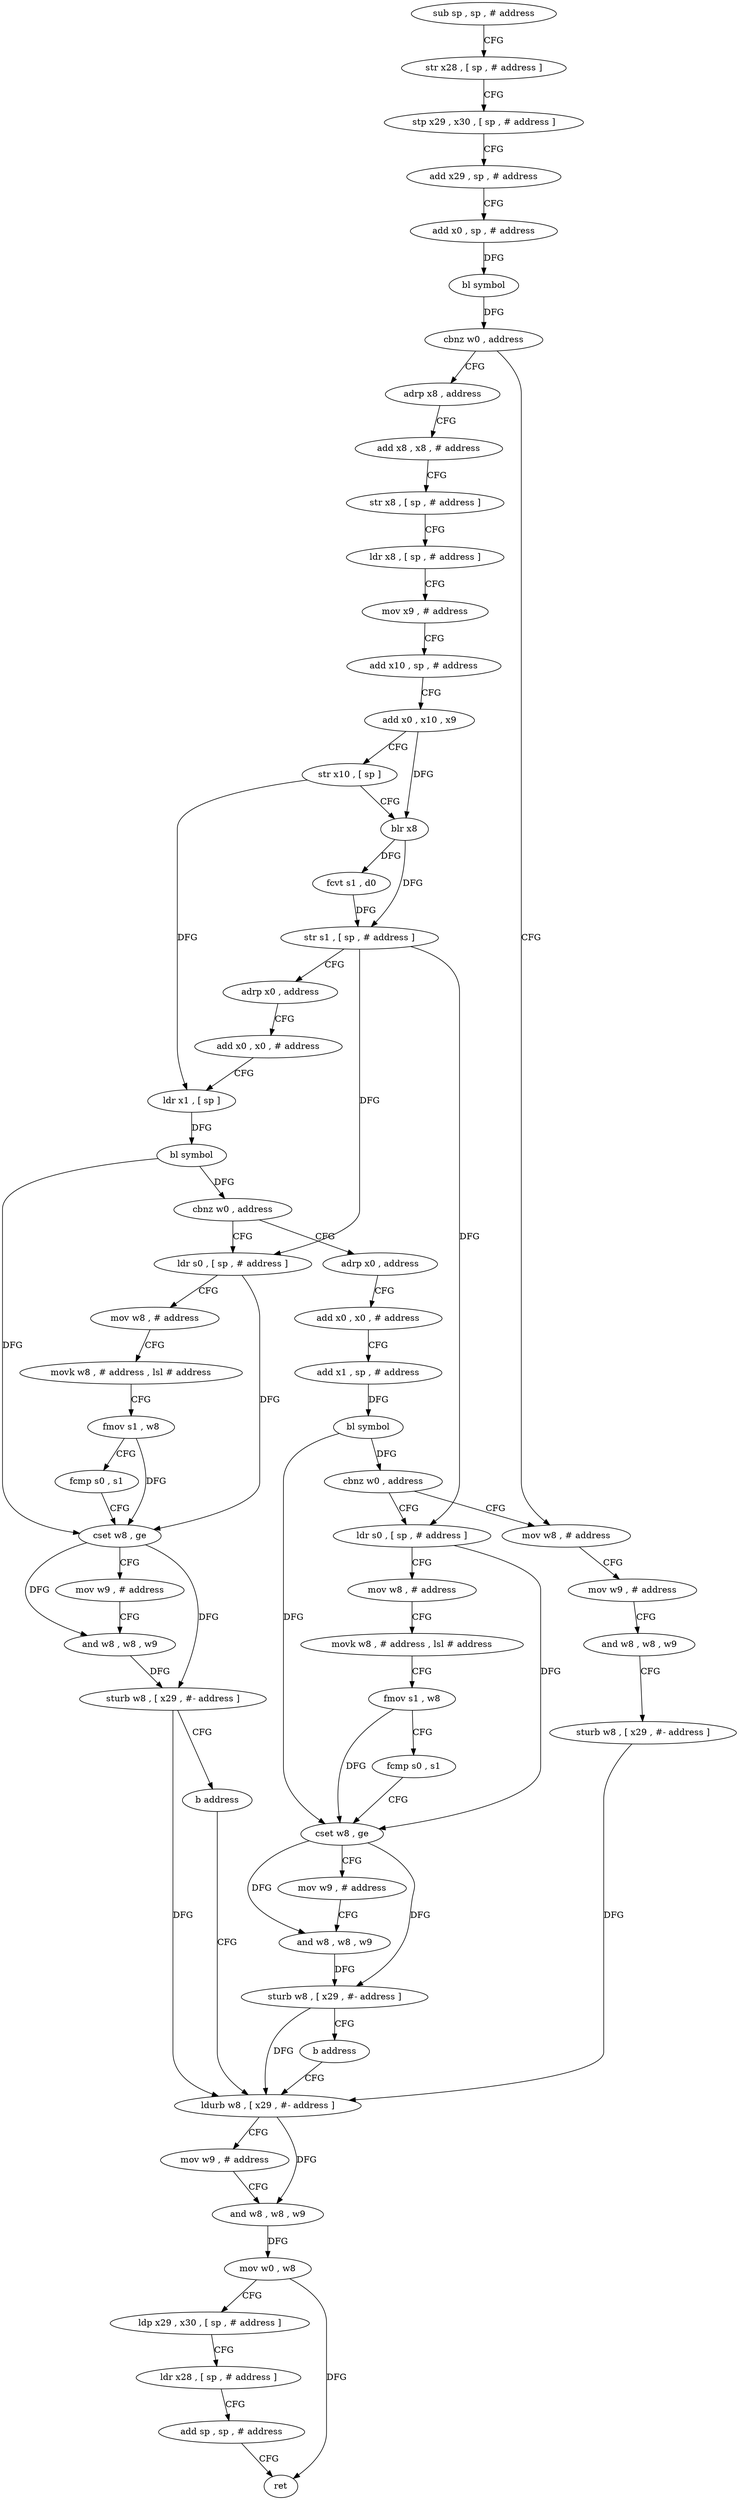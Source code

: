 digraph "func" {
"4244920" [label = "sub sp , sp , # address" ]
"4244924" [label = "str x28 , [ sp , # address ]" ]
"4244928" [label = "stp x29 , x30 , [ sp , # address ]" ]
"4244932" [label = "add x29 , sp , # address" ]
"4244936" [label = "add x0 , sp , # address" ]
"4244940" [label = "bl symbol" ]
"4244944" [label = "cbnz w0 , address" ]
"4245112" [label = "mov w8 , # address" ]
"4244948" [label = "adrp x8 , address" ]
"4245116" [label = "mov w9 , # address" ]
"4245120" [label = "and w8 , w8 , w9" ]
"4245124" [label = "sturb w8 , [ x29 , #- address ]" ]
"4245128" [label = "ldurb w8 , [ x29 , #- address ]" ]
"4244952" [label = "add x8 , x8 , # address" ]
"4244956" [label = "str x8 , [ sp , # address ]" ]
"4244960" [label = "ldr x8 , [ sp , # address ]" ]
"4244964" [label = "mov x9 , # address" ]
"4244968" [label = "add x10 , sp , # address" ]
"4244972" [label = "add x0 , x10 , x9" ]
"4244976" [label = "str x10 , [ sp ]" ]
"4244980" [label = "blr x8" ]
"4244984" [label = "fcvt s1 , d0" ]
"4244988" [label = "str s1 , [ sp , # address ]" ]
"4244992" [label = "adrp x0 , address" ]
"4244996" [label = "add x0 , x0 , # address" ]
"4245000" [label = "ldr x1 , [ sp ]" ]
"4245004" [label = "bl symbol" ]
"4245008" [label = "cbnz w0 , address" ]
"4245052" [label = "adrp x0 , address" ]
"4245012" [label = "ldr s0 , [ sp , # address ]" ]
"4245056" [label = "add x0 , x0 , # address" ]
"4245060" [label = "add x1 , sp , # address" ]
"4245064" [label = "bl symbol" ]
"4245068" [label = "cbnz w0 , address" ]
"4245072" [label = "ldr s0 , [ sp , # address ]" ]
"4245016" [label = "mov w8 , # address" ]
"4245020" [label = "movk w8 , # address , lsl # address" ]
"4245024" [label = "fmov s1 , w8" ]
"4245028" [label = "fcmp s0 , s1" ]
"4245032" [label = "cset w8 , ge" ]
"4245036" [label = "mov w9 , # address" ]
"4245040" [label = "and w8 , w8 , w9" ]
"4245044" [label = "sturb w8 , [ x29 , #- address ]" ]
"4245048" [label = "b address" ]
"4245076" [label = "mov w8 , # address" ]
"4245080" [label = "movk w8 , # address , lsl # address" ]
"4245084" [label = "fmov s1 , w8" ]
"4245088" [label = "fcmp s0 , s1" ]
"4245092" [label = "cset w8 , ge" ]
"4245096" [label = "mov w9 , # address" ]
"4245100" [label = "and w8 , w8 , w9" ]
"4245104" [label = "sturb w8 , [ x29 , #- address ]" ]
"4245108" [label = "b address" ]
"4245132" [label = "mov w9 , # address" ]
"4245136" [label = "and w8 , w8 , w9" ]
"4245140" [label = "mov w0 , w8" ]
"4245144" [label = "ldp x29 , x30 , [ sp , # address ]" ]
"4245148" [label = "ldr x28 , [ sp , # address ]" ]
"4245152" [label = "add sp , sp , # address" ]
"4245156" [label = "ret" ]
"4244920" -> "4244924" [ label = "CFG" ]
"4244924" -> "4244928" [ label = "CFG" ]
"4244928" -> "4244932" [ label = "CFG" ]
"4244932" -> "4244936" [ label = "CFG" ]
"4244936" -> "4244940" [ label = "DFG" ]
"4244940" -> "4244944" [ label = "DFG" ]
"4244944" -> "4245112" [ label = "CFG" ]
"4244944" -> "4244948" [ label = "CFG" ]
"4245112" -> "4245116" [ label = "CFG" ]
"4244948" -> "4244952" [ label = "CFG" ]
"4245116" -> "4245120" [ label = "CFG" ]
"4245120" -> "4245124" [ label = "CFG" ]
"4245124" -> "4245128" [ label = "DFG" ]
"4245128" -> "4245132" [ label = "CFG" ]
"4245128" -> "4245136" [ label = "DFG" ]
"4244952" -> "4244956" [ label = "CFG" ]
"4244956" -> "4244960" [ label = "CFG" ]
"4244960" -> "4244964" [ label = "CFG" ]
"4244964" -> "4244968" [ label = "CFG" ]
"4244968" -> "4244972" [ label = "CFG" ]
"4244972" -> "4244976" [ label = "CFG" ]
"4244972" -> "4244980" [ label = "DFG" ]
"4244976" -> "4244980" [ label = "CFG" ]
"4244976" -> "4245000" [ label = "DFG" ]
"4244980" -> "4244984" [ label = "DFG" ]
"4244980" -> "4244988" [ label = "DFG" ]
"4244984" -> "4244988" [ label = "DFG" ]
"4244988" -> "4244992" [ label = "CFG" ]
"4244988" -> "4245012" [ label = "DFG" ]
"4244988" -> "4245072" [ label = "DFG" ]
"4244992" -> "4244996" [ label = "CFG" ]
"4244996" -> "4245000" [ label = "CFG" ]
"4245000" -> "4245004" [ label = "DFG" ]
"4245004" -> "4245008" [ label = "DFG" ]
"4245004" -> "4245032" [ label = "DFG" ]
"4245008" -> "4245052" [ label = "CFG" ]
"4245008" -> "4245012" [ label = "CFG" ]
"4245052" -> "4245056" [ label = "CFG" ]
"4245012" -> "4245016" [ label = "CFG" ]
"4245012" -> "4245032" [ label = "DFG" ]
"4245056" -> "4245060" [ label = "CFG" ]
"4245060" -> "4245064" [ label = "DFG" ]
"4245064" -> "4245068" [ label = "DFG" ]
"4245064" -> "4245092" [ label = "DFG" ]
"4245068" -> "4245112" [ label = "CFG" ]
"4245068" -> "4245072" [ label = "CFG" ]
"4245072" -> "4245076" [ label = "CFG" ]
"4245072" -> "4245092" [ label = "DFG" ]
"4245016" -> "4245020" [ label = "CFG" ]
"4245020" -> "4245024" [ label = "CFG" ]
"4245024" -> "4245028" [ label = "CFG" ]
"4245024" -> "4245032" [ label = "DFG" ]
"4245028" -> "4245032" [ label = "CFG" ]
"4245032" -> "4245036" [ label = "CFG" ]
"4245032" -> "4245040" [ label = "DFG" ]
"4245032" -> "4245044" [ label = "DFG" ]
"4245036" -> "4245040" [ label = "CFG" ]
"4245040" -> "4245044" [ label = "DFG" ]
"4245044" -> "4245048" [ label = "CFG" ]
"4245044" -> "4245128" [ label = "DFG" ]
"4245048" -> "4245128" [ label = "CFG" ]
"4245076" -> "4245080" [ label = "CFG" ]
"4245080" -> "4245084" [ label = "CFG" ]
"4245084" -> "4245088" [ label = "CFG" ]
"4245084" -> "4245092" [ label = "DFG" ]
"4245088" -> "4245092" [ label = "CFG" ]
"4245092" -> "4245096" [ label = "CFG" ]
"4245092" -> "4245100" [ label = "DFG" ]
"4245092" -> "4245104" [ label = "DFG" ]
"4245096" -> "4245100" [ label = "CFG" ]
"4245100" -> "4245104" [ label = "DFG" ]
"4245104" -> "4245108" [ label = "CFG" ]
"4245104" -> "4245128" [ label = "DFG" ]
"4245108" -> "4245128" [ label = "CFG" ]
"4245132" -> "4245136" [ label = "CFG" ]
"4245136" -> "4245140" [ label = "DFG" ]
"4245140" -> "4245144" [ label = "CFG" ]
"4245140" -> "4245156" [ label = "DFG" ]
"4245144" -> "4245148" [ label = "CFG" ]
"4245148" -> "4245152" [ label = "CFG" ]
"4245152" -> "4245156" [ label = "CFG" ]
}
